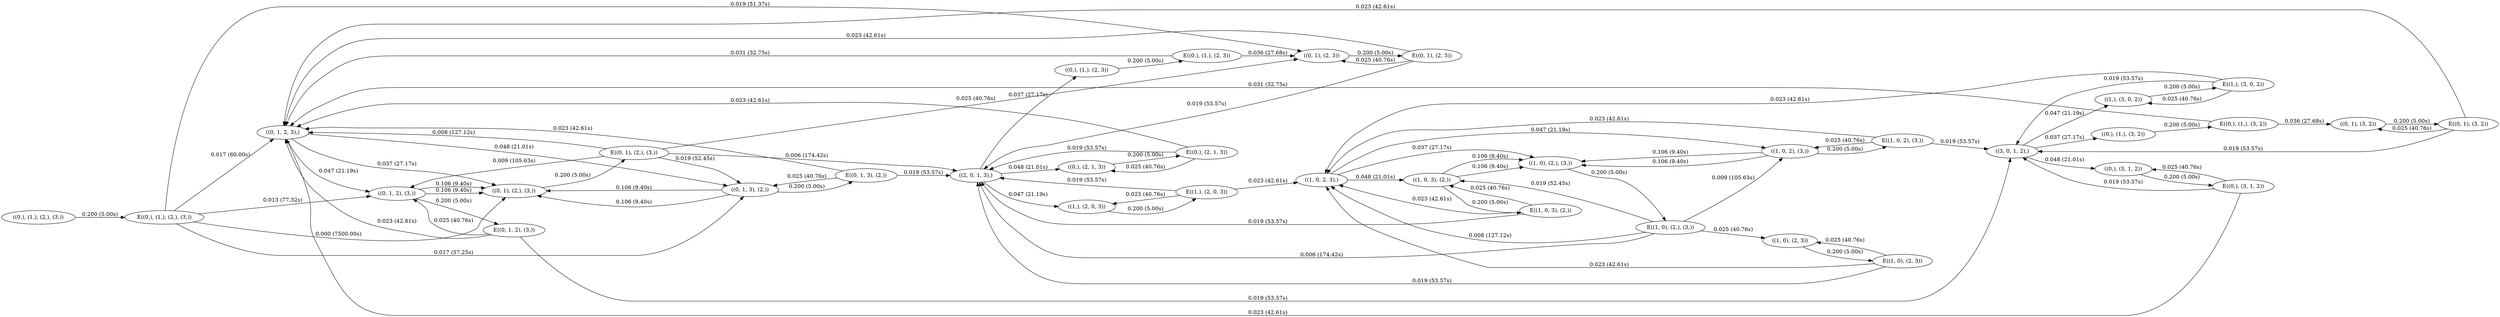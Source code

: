 digraph markov_chain { 
rankdir=LR;
"((0,), (1,), (2,), (3,))" -> "E((0,), (1,), (2,), (3,))" [ label = "0.200 (5.00s)" ]; 
"E((0,), (1,), (2,), (3,))" -> "((0, 1, 2, 3),)" [label = "0.017 (60.00s)" ]; 
"E((0,), (1,), (2,), (3,))" -> "((0, 1, 2), (3,))" [label = "0.013 (77.32s)" ]; 
"E((0,), (1,), (2,), (3,))" -> "((0, 1, 3), (2,))" [label = "0.017 (57.25s)" ]; 
"E((0,), (1,), (2,), (3,))" -> "((0, 1), (2,), (3,))" [label = "0.000 (7500.00s)" ]; 
"E((0,), (1,), (2,), (3,))" -> "((0, 1), (2, 3))" [label = "0.019 (51.37s)" ]; 
"((0, 1, 2, 3),)" -> "((0, 1), (2,), (3,))" [ label = "0.037 (27.17s)" ]; 
"((0, 1, 2, 3),)" -> "((0, 1, 2), (3,))" [ label = "0.047 (21.19s)" ]; 
"((0, 1, 2, 3),)" -> "((0, 1, 3), (2,))" [ label = "0.048 (21.01s)" ]; 
"((0, 1), (2, 3))" -> "E((0, 1), (2, 3))" [ label = "0.200 (5.00s)" ]; 
"E((0, 1), (2, 3))" -> "((0, 1, 2, 3),)" [label = "0.023 (42.61s)" ]; 
"E((0, 1), (2, 3))" -> "((0, 1), (2, 3))" [label = "0.025 (40.76s)" ]; 
"E((0, 1), (2, 3))" -> "((2, 0, 1, 3),)" [label = "0.019 (53.57s)" ]; 
"((0, 1, 2), (3,))" -> "E((0, 1, 2), (3,))" [ label = "0.200 (5.00s)" ]; 
"E((0, 1, 2), (3,))" -> "((0, 1, 2, 3),)" [label = "0.023 (42.61s)" ]; 
"E((0, 1, 2), (3,))" -> "((3, 0, 1, 2),)" [label = "0.019 (53.57s)" ]; 
"E((0, 1, 2), (3,))" -> "((0, 1, 2), (3,))" [label = "0.025 (40.76s)" ]; 
"((0, 1, 2), (3,))" -> "((0, 1), (2,), (3,))" [ label = "0.106 (9.40s)" ]; 
"((0, 1, 2), (3,))" -> "((0, 1), (2,), (3,))" [ label = "0.106 (9.40s)" ]; 
"((2, 0, 1, 3),)" -> "((1,), (2, 0, 3))" [ label = "0.047 (21.19s)" ]; 
"((2, 0, 1, 3),)" -> "((0,), (1,), (2, 3))" [ label = "0.037 (27.17s)" ]; 
"((2, 0, 1, 3),)" -> "((0,), (2, 1, 3))" [ label = "0.048 (21.01s)" ]; 
"((0, 1), (2,), (3,))" -> "E((0, 1), (2,), (3,))" [ label = "0.200 (5.00s)" ]; 
"E((0, 1), (2,), (3,))" -> "((0, 1, 2), (3,))" [label = "0.009 (105.63s)" ]; 
"E((0, 1), (2,), (3,))" -> "((0, 1, 2, 3),)" [label = "0.008 (127.12s)" ]; 
"E((0, 1), (2,), (3,))" -> "((0, 1), (2, 3))" [label = "0.025 (40.76s)" ]; 
"E((0, 1), (2,), (3,))" -> "((0, 1, 3), (2,))" [label = "0.019 (52.45s)" ]; 
"E((0, 1), (2,), (3,))" -> "((2, 0, 1, 3),)" [label = "0.006 (174.42s)" ]; 
"((0, 1, 3), (2,))" -> "E((0, 1, 3), (2,))" [ label = "0.200 (5.00s)" ]; 
"E((0, 1, 3), (2,))" -> "((0, 1, 2, 3),)" [label = "0.023 (42.61s)" ]; 
"E((0, 1, 3), (2,))" -> "((0, 1, 3), (2,))" [label = "0.025 (40.76s)" ]; 
"E((0, 1, 3), (2,))" -> "((2, 0, 1, 3),)" [label = "0.019 (53.57s)" ]; 
"((0, 1, 3), (2,))" -> "((0, 1), (2,), (3,))" [ label = "0.106 (9.40s)" ]; 
"((0, 1, 3), (2,))" -> "((0, 1), (2,), (3,))" [ label = "0.106 (9.40s)" ]; 
"((3, 0, 1, 2),)" -> "((1,), (3, 0, 2))" [ label = "0.047 (21.19s)" ]; 
"((3, 0, 1, 2),)" -> "((0,), (1,), (3, 2))" [ label = "0.037 (27.17s)" ]; 
"((3, 0, 1, 2),)" -> "((0,), (3, 1, 2))" [ label = "0.048 (21.01s)" ]; 
"((1,), (2, 0, 3))" -> "E((1,), (2, 0, 3))" [ label = "0.200 (5.00s)" ]; 
"E((1,), (2, 0, 3))" -> "((1,), (2, 0, 3))" [label = "0.025 (40.76s)" ]; 
"E((1,), (2, 0, 3))" -> "((1, 0, 2, 3),)" [label = "0.023 (42.61s)" ]; 
"E((1,), (2, 0, 3))" -> "((2, 0, 1, 3),)" [label = "0.019 (53.57s)" ]; 
"((0,), (2, 1, 3))" -> "E((0,), (2, 1, 3))" [ label = "0.200 (5.00s)" ]; 
"E((0,), (2, 1, 3))" -> "((0, 1, 2, 3),)" [label = "0.023 (42.61s)" ]; 
"E((0,), (2, 1, 3))" -> "((0,), (2, 1, 3))" [label = "0.025 (40.76s)" ]; 
"E((0,), (2, 1, 3))" -> "((2, 0, 1, 3),)" [label = "0.019 (53.57s)" ]; 
"((1,), (3, 0, 2))" -> "E((1,), (3, 0, 2))" [ label = "0.200 (5.00s)" ]; 
"E((1,), (3, 0, 2))" -> "((1, 0, 2, 3),)" [label = "0.023 (42.61s)" ]; 
"E((1,), (3, 0, 2))" -> "((3, 0, 1, 2),)" [label = "0.019 (53.57s)" ]; 
"E((1,), (3, 0, 2))" -> "((1,), (3, 0, 2))" [label = "0.025 (40.76s)" ]; 
"((0,), (3, 1, 2))" -> "E((0,), (3, 1, 2))" [ label = "0.200 (5.00s)" ]; 
"E((0,), (3, 1, 2))" -> "((0, 1, 2, 3),)" [label = "0.023 (42.61s)" ]; 
"E((0,), (3, 1, 2))" -> "((3, 0, 1, 2),)" [label = "0.019 (53.57s)" ]; 
"E((0,), (3, 1, 2))" -> "((0,), (3, 1, 2))" [label = "0.025 (40.76s)" ]; 
"((0,), (1,), (2, 3))" -> "E((0,), (1,), (2, 3))" [ label = "0.200 (5.00s)" ]; 
"E((0,), (1,), (2, 3))" -> "((0, 1), (2, 3))" [label = "0.036 (27.68s)" ]; 
"E((0,), (1,), (2, 3))" -> "((0, 1, 2, 3),)" [label = "0.031 (32.75s)" ]; 
"((1, 0, 2, 3),)" -> "((1, 0, 3), (2,))" [ label = "0.048 (21.01s)" ]; 
"((1, 0, 2, 3),)" -> "((1, 0), (2,), (3,))" [ label = "0.037 (27.17s)" ]; 
"((1, 0, 2, 3),)" -> "((1, 0, 2), (3,))" [ label = "0.047 (21.19s)" ]; 
"((0,), (1,), (3, 2))" -> "E((0,), (1,), (3, 2))" [ label = "0.200 (5.00s)" ]; 
"E((0,), (1,), (3, 2))" -> "((0, 1, 2, 3),)" [label = "0.031 (32.75s)" ]; 
"E((0,), (1,), (3, 2))" -> "((0, 1), (3, 2))" [label = "0.036 (27.68s)" ]; 
"((1, 0, 2), (3,))" -> "E((1, 0, 2), (3,))" [ label = "0.200 (5.00s)" ]; 
"E((1, 0, 2), (3,))" -> "((1, 0, 2, 3),)" [label = "0.023 (42.61s)" ]; 
"E((1, 0, 2), (3,))" -> "((3, 0, 1, 2),)" [label = "0.019 (53.57s)" ]; 
"E((1, 0, 2), (3,))" -> "((1, 0, 2), (3,))" [label = "0.025 (40.76s)" ]; 
"((1, 0, 2), (3,))" -> "((1, 0), (2,), (3,))" [ label = "0.106 (9.40s)" ]; 
"((1, 0, 2), (3,))" -> "((1, 0), (2,), (3,))" [ label = "0.106 (9.40s)" ]; 
"((1, 0, 3), (2,))" -> "E((1, 0, 3), (2,))" [ label = "0.200 (5.00s)" ]; 
"E((1, 0, 3), (2,))" -> "((1, 0, 3), (2,))" [label = "0.025 (40.76s)" ]; 
"E((1, 0, 3), (2,))" -> "((1, 0, 2, 3),)" [label = "0.023 (42.61s)" ]; 
"E((1, 0, 3), (2,))" -> "((2, 0, 1, 3),)" [label = "0.019 (53.57s)" ]; 
"((1, 0, 3), (2,))" -> "((1, 0), (2,), (3,))" [ label = "0.106 (9.40s)" ]; 
"((1, 0, 3), (2,))" -> "((1, 0), (2,), (3,))" [ label = "0.106 (9.40s)" ]; 
"((1, 0), (2,), (3,))" -> "E((1, 0), (2,), (3,))" [ label = "0.200 (5.00s)" ]; 
"E((1, 0), (2,), (3,))" -> "((1, 0, 2, 3),)" [label = "0.008 (127.12s)" ]; 
"E((1, 0), (2,), (3,))" -> "((1, 0), (2, 3))" [label = "0.025 (40.76s)" ]; 
"E((1, 0), (2,), (3,))" -> "((2, 0, 1, 3),)" [label = "0.006 (174.42s)" ]; 
"E((1, 0), (2,), (3,))" -> "((1, 0, 3), (2,))" [label = "0.019 (52.45s)" ]; 
"E((1, 0), (2,), (3,))" -> "((1, 0, 2), (3,))" [label = "0.009 (105.63s)" ]; 
"((0, 1), (3, 2))" -> "E((0, 1), (3, 2))" [ label = "0.200 (5.00s)" ]; 
"E((0, 1), (3, 2))" -> "((0, 1, 2, 3),)" [label = "0.023 (42.61s)" ]; 
"E((0, 1), (3, 2))" -> "((3, 0, 1, 2),)" [label = "0.019 (53.57s)" ]; 
"E((0, 1), (3, 2))" -> "((0, 1), (3, 2))" [label = "0.025 (40.76s)" ]; 
"((1, 0), (2, 3))" -> "E((1, 0), (2, 3))" [ label = "0.200 (5.00s)" ]; 
"E((1, 0), (2, 3))" -> "((1, 0), (2, 3))" [label = "0.025 (40.76s)" ]; 
"E((1, 0), (2, 3))" -> "((1, 0, 2, 3),)" [label = "0.023 (42.61s)" ]; 
"E((1, 0), (2, 3))" -> "((2, 0, 1, 3),)" [label = "0.019 (53.57s)" ]; 
}
